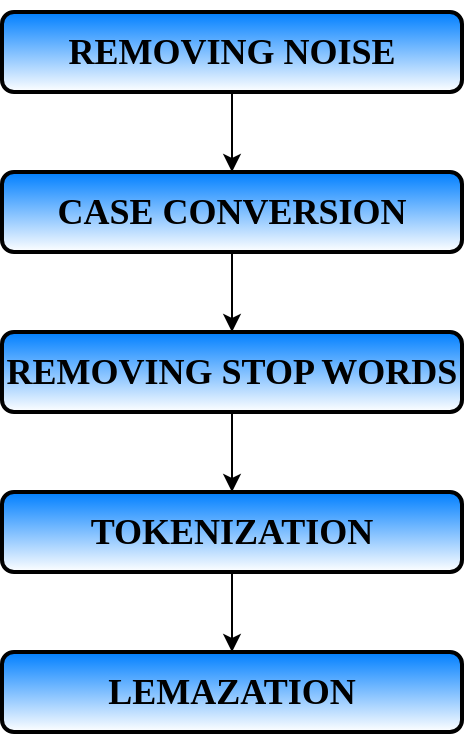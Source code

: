 <mxfile version="21.6.6" type="github">
  <diagram id="C5RBs43oDa-KdzZeNtuy" name="Page-1">
    <mxGraphModel dx="954" dy="647" grid="1" gridSize="10" guides="1" tooltips="1" connect="1" arrows="1" fold="1" page="1" pageScale="1" pageWidth="827" pageHeight="1169" background="#ffffff" math="0" shadow="0">
      <root>
        <mxCell id="WIyWlLk6GJQsqaUBKTNV-0" />
        <mxCell id="WIyWlLk6GJQsqaUBKTNV-1" parent="WIyWlLk6GJQsqaUBKTNV-0" />
        <mxCell id="WTrTT0g2M0UhCfe8OIOT-7" value="" style="edgeStyle=orthogonalEdgeStyle;rounded=1;orthogonalLoop=1;jettySize=auto;html=1;" edge="1" parent="WIyWlLk6GJQsqaUBKTNV-1" source="WTrTT0g2M0UhCfe8OIOT-1" target="WTrTT0g2M0UhCfe8OIOT-6">
          <mxGeometry relative="1" as="geometry" />
        </mxCell>
        <mxCell id="WTrTT0g2M0UhCfe8OIOT-1" value="&lt;h2&gt;&lt;font face=&quot;Times New Roman&quot;&gt;&lt;b&gt;REMOVING NOISE&lt;/b&gt;&lt;/font&gt;&lt;/h2&gt;" style="rounded=1;whiteSpace=wrap;html=1;gradientColor=#007FFF;gradientDirection=north;strokeWidth=2;shadow=0;glass=0;" vertex="1" parent="WIyWlLk6GJQsqaUBKTNV-1">
          <mxGeometry x="320" y="80" width="230" height="40" as="geometry" />
        </mxCell>
        <mxCell id="WTrTT0g2M0UhCfe8OIOT-9" value="" style="edgeStyle=orthogonalEdgeStyle;rounded=1;orthogonalLoop=1;jettySize=auto;html=1;" edge="1" parent="WIyWlLk6GJQsqaUBKTNV-1" source="WTrTT0g2M0UhCfe8OIOT-6" target="WTrTT0g2M0UhCfe8OIOT-8">
          <mxGeometry relative="1" as="geometry" />
        </mxCell>
        <mxCell id="WTrTT0g2M0UhCfe8OIOT-6" value="&lt;h2&gt;&lt;font face=&quot;Times New Roman&quot;&gt;CASE CONVERSION&lt;/font&gt;&lt;/h2&gt;" style="rounded=1;whiteSpace=wrap;html=1;strokeWidth=2;gradientColor=#007FFF;gradientDirection=north;" vertex="1" parent="WIyWlLk6GJQsqaUBKTNV-1">
          <mxGeometry x="320" y="160" width="230" height="40" as="geometry" />
        </mxCell>
        <mxCell id="WTrTT0g2M0UhCfe8OIOT-11" value="" style="edgeStyle=orthogonalEdgeStyle;rounded=1;orthogonalLoop=1;jettySize=auto;html=1;" edge="1" parent="WIyWlLk6GJQsqaUBKTNV-1" source="WTrTT0g2M0UhCfe8OIOT-8" target="WTrTT0g2M0UhCfe8OIOT-10">
          <mxGeometry relative="1" as="geometry" />
        </mxCell>
        <mxCell id="WTrTT0g2M0UhCfe8OIOT-8" value="&lt;h2&gt;&lt;font face=&quot;Times New Roman&quot;&gt;REMOVING STOP WORDS&lt;/font&gt;&lt;/h2&gt;" style="rounded=1;whiteSpace=wrap;html=1;strokeWidth=2;gradientColor=#007FFF;gradientDirection=north;" vertex="1" parent="WIyWlLk6GJQsqaUBKTNV-1">
          <mxGeometry x="320" y="240" width="230" height="40" as="geometry" />
        </mxCell>
        <mxCell id="WTrTT0g2M0UhCfe8OIOT-15" value="" style="edgeStyle=orthogonalEdgeStyle;rounded=1;orthogonalLoop=1;jettySize=auto;html=1;" edge="1" parent="WIyWlLk6GJQsqaUBKTNV-1" source="WTrTT0g2M0UhCfe8OIOT-10" target="WTrTT0g2M0UhCfe8OIOT-14">
          <mxGeometry relative="1" as="geometry" />
        </mxCell>
        <mxCell id="WTrTT0g2M0UhCfe8OIOT-10" value="&lt;h2&gt;&lt;font face=&quot;Times New Roman&quot;&gt;TOKENIZATION&lt;/font&gt;&lt;/h2&gt;" style="rounded=1;whiteSpace=wrap;html=1;strokeWidth=2;gradientColor=#007FFF;gradientDirection=north;" vertex="1" parent="WIyWlLk6GJQsqaUBKTNV-1">
          <mxGeometry x="320" y="320" width="230" height="40" as="geometry" />
        </mxCell>
        <mxCell id="WTrTT0g2M0UhCfe8OIOT-14" value="&lt;h2&gt;&lt;font face=&quot;Times New Roman&quot;&gt;LEMAZATION&lt;/font&gt;&lt;/h2&gt;" style="rounded=1;whiteSpace=wrap;html=1;strokeWidth=2;gradientColor=#007FFF;gradientDirection=north;" vertex="1" parent="WIyWlLk6GJQsqaUBKTNV-1">
          <mxGeometry x="320" y="400" width="230" height="40" as="geometry" />
        </mxCell>
      </root>
    </mxGraphModel>
  </diagram>
</mxfile>
